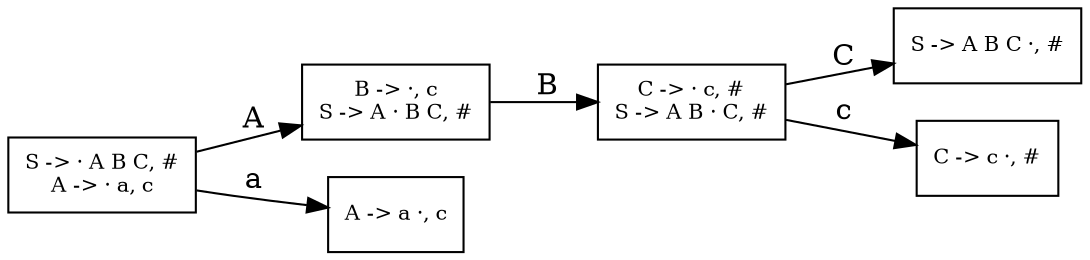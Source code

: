 digraph LR {
rankdir=LR;
size="8.5"

node [shape = box, label="S -> · A B C, #
A -> · a, c
", fontsize = 10] 0;
node [shape = box, label="B -> ·, c
S -> A · B C, #
", fontsize = 10] 1;
node [shape = box, label="A -> a ·, c
", fontsize = 10] 2;
node [shape = box, label="C -> · c, #
S -> A B · C, #
", fontsize = 10] 3;
node [shape = box, label="S -> A B C ·, #
", fontsize = 10] 4;
node [shape = box, label="C -> c ·, #
", fontsize = 10] 5;
0 -> 1  [label = " A
"];
0 -> 2  [label = " a
"];
1 -> 3  [label = " B
"];
3 -> 4  [label = " C
"];
3 -> 5  [label = " c
"];
}
